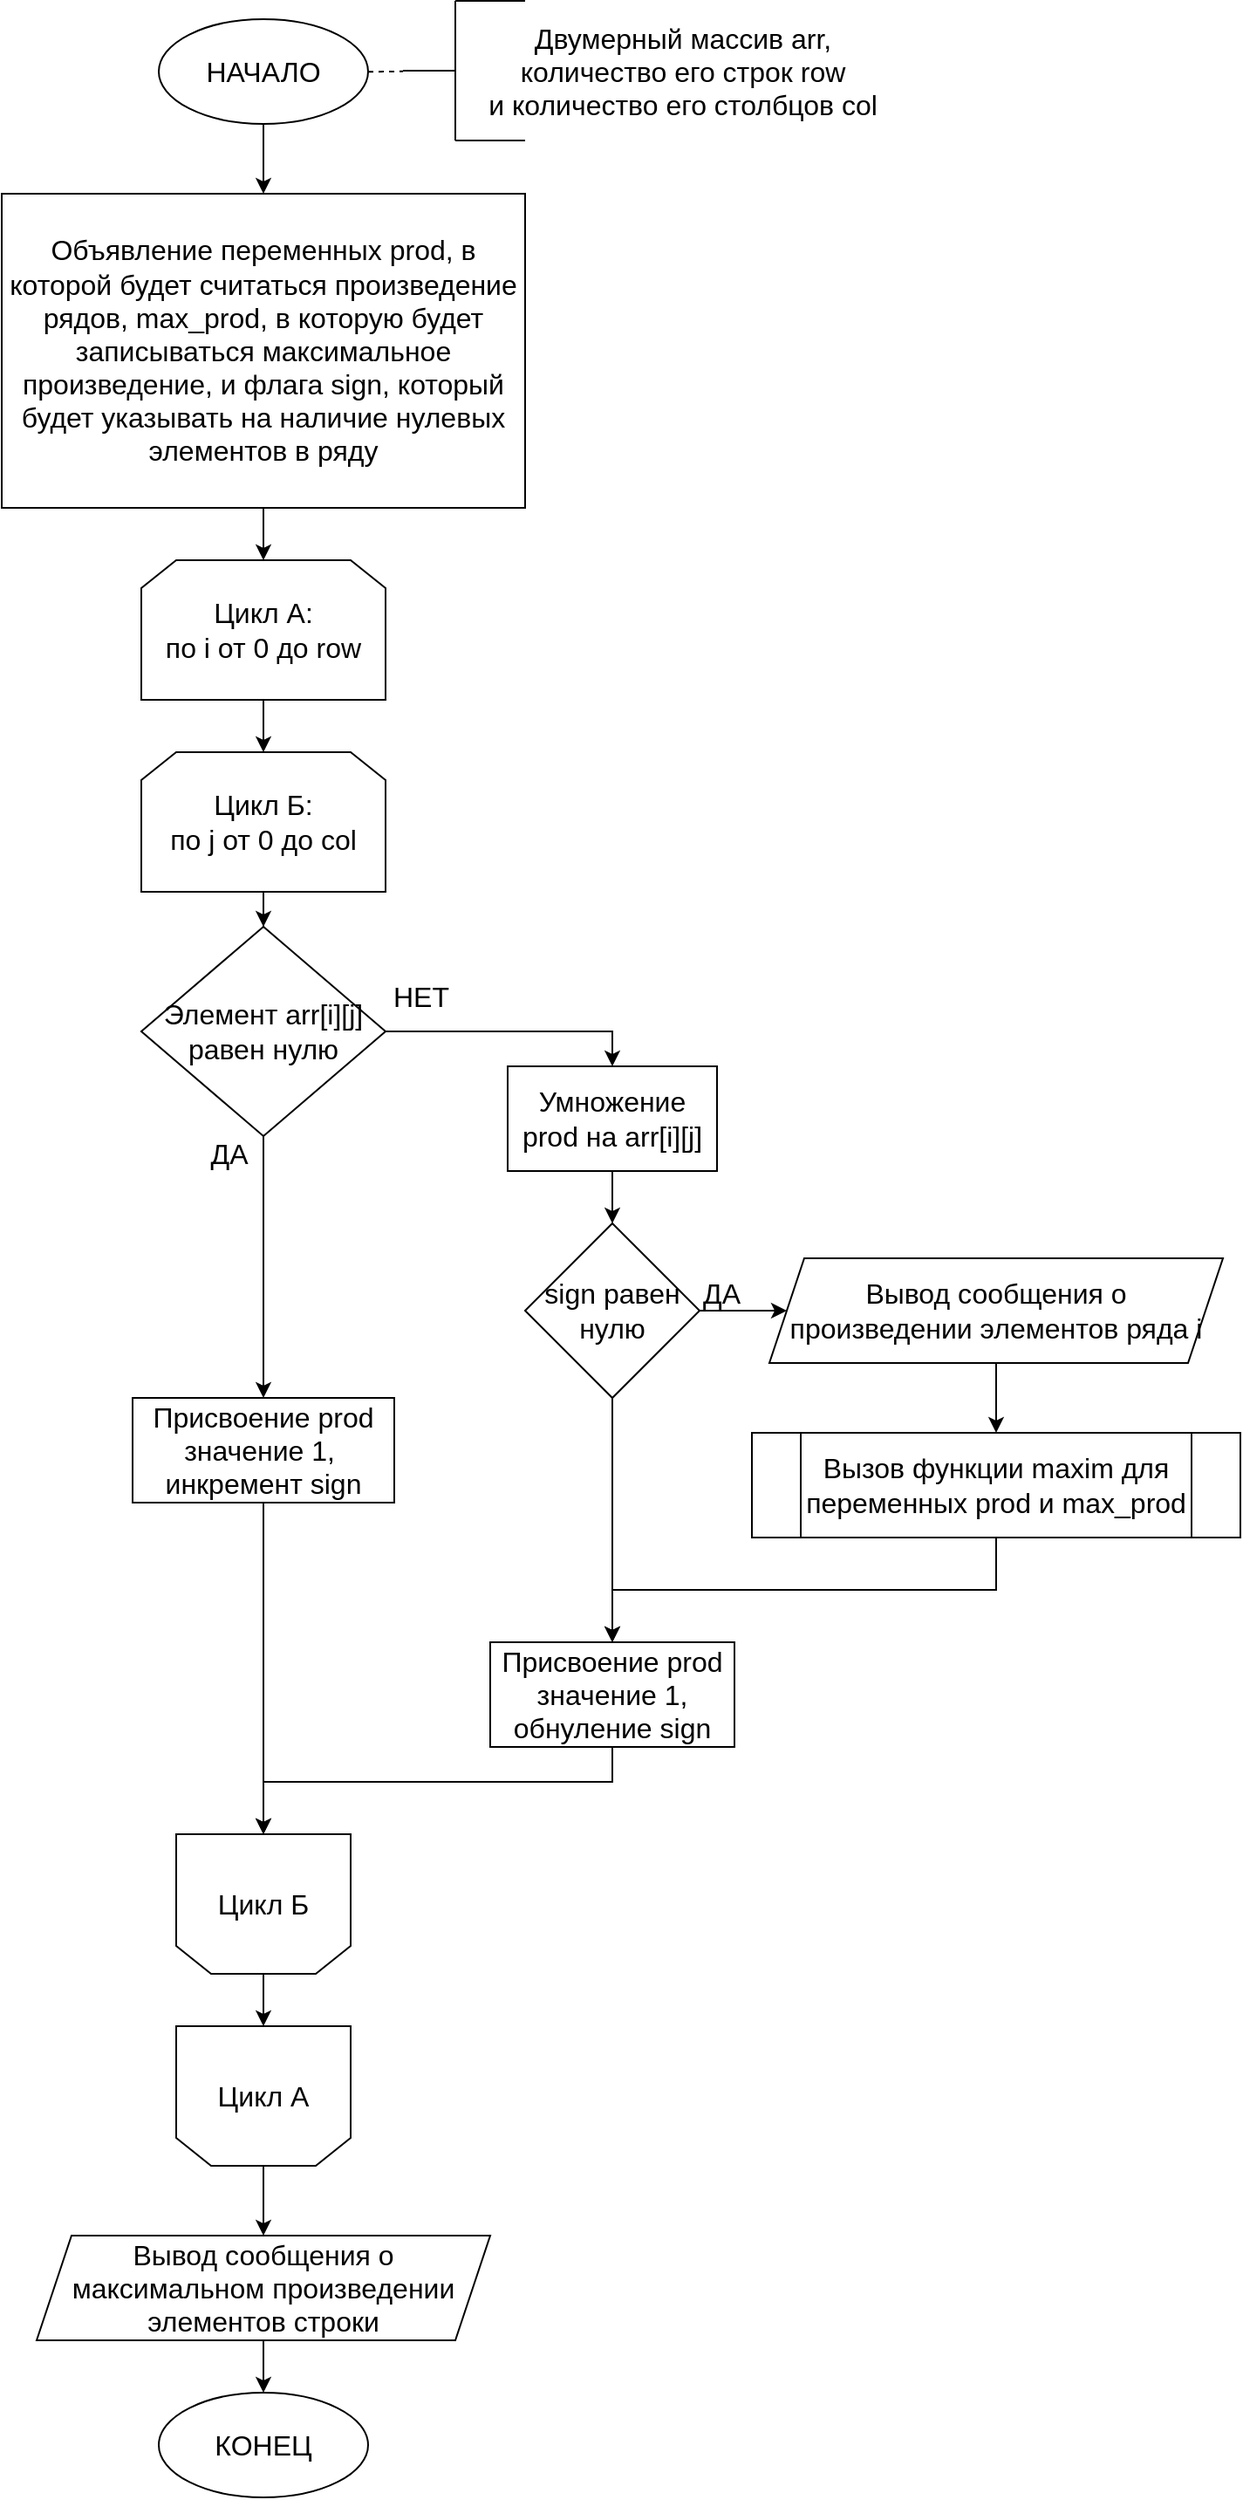 <mxfile version="17.4.2" type="device"><diagram id="umnA62CE3o8y1wt-5T4n" name="Страница 1"><mxGraphModel dx="918" dy="714" grid="1" gridSize="10" guides="1" tooltips="1" connect="1" arrows="1" fold="1" page="1" pageScale="1" pageWidth="1200" pageHeight="1920" math="0" shadow="0"><root><mxCell id="0"/><mxCell id="1" parent="0"/><mxCell id="RZT3doRDdRW4gQC2MWlt-10" value="" style="edgeStyle=orthogonalEdgeStyle;rounded=0;orthogonalLoop=1;jettySize=auto;html=1;fontSize=16;" edge="1" parent="1" source="RZT3doRDdRW4gQC2MWlt-1" target="RZT3doRDdRW4gQC2MWlt-9"><mxGeometry relative="1" as="geometry"/></mxCell><mxCell id="RZT3doRDdRW4gQC2MWlt-1" value="НАЧАЛО" style="ellipse;whiteSpace=wrap;html=1;fontSize=16;" vertex="1" parent="1"><mxGeometry x="450" y="60" width="120" height="60" as="geometry"/></mxCell><mxCell id="RZT3doRDdRW4gQC2MWlt-3" value="Двумерный массив arr,&lt;br&gt;&amp;nbsp;количество его строк row&amp;nbsp;&lt;br&gt;и количество его столбцов col" style="text;html=1;align=center;verticalAlign=middle;resizable=0;points=[];autosize=1;strokeColor=none;fillColor=none;fontSize=16;" vertex="1" parent="1"><mxGeometry x="630" y="60.0" width="240" height="60" as="geometry"/></mxCell><mxCell id="RZT3doRDdRW4gQC2MWlt-4" value="" style="endArrow=none;html=1;rounded=0;fontSize=16;" edge="1" parent="1"><mxGeometry width="50" height="50" relative="1" as="geometry"><mxPoint x="620" y="89.5" as="sourcePoint"/><mxPoint x="590" y="89.5" as="targetPoint"/></mxGeometry></mxCell><mxCell id="RZT3doRDdRW4gQC2MWlt-5" value="" style="endArrow=none;html=1;rounded=0;fontSize=16;" edge="1" parent="1"><mxGeometry width="50" height="50" relative="1" as="geometry"><mxPoint x="620" y="129.5" as="sourcePoint"/><mxPoint x="620" y="49.5" as="targetPoint"/></mxGeometry></mxCell><mxCell id="RZT3doRDdRW4gQC2MWlt-6" value="" style="endArrow=none;html=1;rounded=0;fontSize=16;" edge="1" parent="1"><mxGeometry width="50" height="50" relative="1" as="geometry"><mxPoint x="660" y="49.5" as="sourcePoint"/><mxPoint x="620" y="49.5" as="targetPoint"/></mxGeometry></mxCell><mxCell id="RZT3doRDdRW4gQC2MWlt-7" value="" style="endArrow=none;html=1;rounded=0;fontSize=16;" edge="1" parent="1"><mxGeometry width="50" height="50" relative="1" as="geometry"><mxPoint x="660" y="129.5" as="sourcePoint"/><mxPoint x="620" y="129.5" as="targetPoint"/></mxGeometry></mxCell><mxCell id="RZT3doRDdRW4gQC2MWlt-8" value="" style="endArrow=none;dashed=1;html=1;rounded=0;exitX=1;exitY=0.5;exitDx=0;exitDy=0;" edge="1" parent="1"><mxGeometry width="50" height="50" relative="1" as="geometry"><mxPoint x="570" y="90.14" as="sourcePoint"/><mxPoint x="590" y="89.9" as="targetPoint"/></mxGeometry></mxCell><mxCell id="RZT3doRDdRW4gQC2MWlt-12" style="edgeStyle=orthogonalEdgeStyle;rounded=0;orthogonalLoop=1;jettySize=auto;html=1;entryX=0.5;entryY=0;entryDx=0;entryDy=0;fontSize=16;" edge="1" parent="1" source="RZT3doRDdRW4gQC2MWlt-9" target="RZT3doRDdRW4gQC2MWlt-11"><mxGeometry relative="1" as="geometry"/></mxCell><mxCell id="RZT3doRDdRW4gQC2MWlt-9" value="Объявление переменных prod, в которой будет считаться произведение рядов, max_prod, в которую будет записываться максимальное произведение, и флага sign, который будет указывать на наличие нулевых элементов в ряду" style="whiteSpace=wrap;html=1;fontSize=16;" vertex="1" parent="1"><mxGeometry x="360" y="160" width="300" height="180" as="geometry"/></mxCell><mxCell id="RZT3doRDdRW4gQC2MWlt-14" value="" style="edgeStyle=orthogonalEdgeStyle;rounded=0;orthogonalLoop=1;jettySize=auto;html=1;fontSize=16;" edge="1" parent="1" source="RZT3doRDdRW4gQC2MWlt-11" target="RZT3doRDdRW4gQC2MWlt-13"><mxGeometry relative="1" as="geometry"/></mxCell><mxCell id="RZT3doRDdRW4gQC2MWlt-11" value="Цикл А:&lt;br&gt;по i от 0 до row" style="shape=loopLimit;whiteSpace=wrap;html=1;fontSize=16;" vertex="1" parent="1"><mxGeometry x="440" y="370" width="140" height="80" as="geometry"/></mxCell><mxCell id="RZT3doRDdRW4gQC2MWlt-16" value="" style="edgeStyle=orthogonalEdgeStyle;rounded=0;orthogonalLoop=1;jettySize=auto;html=1;fontSize=16;" edge="1" parent="1" source="RZT3doRDdRW4gQC2MWlt-13" target="RZT3doRDdRW4gQC2MWlt-15"><mxGeometry relative="1" as="geometry"/></mxCell><mxCell id="RZT3doRDdRW4gQC2MWlt-13" value="Цикл Б:&lt;br&gt;по j от 0 до col" style="shape=loopLimit;whiteSpace=wrap;html=1;fontSize=16;" vertex="1" parent="1"><mxGeometry x="440" y="480" width="140" height="80" as="geometry"/></mxCell><mxCell id="RZT3doRDdRW4gQC2MWlt-26" style="edgeStyle=orthogonalEdgeStyle;rounded=0;orthogonalLoop=1;jettySize=auto;html=1;entryX=0.5;entryY=0;entryDx=0;entryDy=0;fontSize=16;" edge="1" parent="1" source="RZT3doRDdRW4gQC2MWlt-15" target="RZT3doRDdRW4gQC2MWlt-18"><mxGeometry relative="1" as="geometry"/></mxCell><mxCell id="RZT3doRDdRW4gQC2MWlt-27" style="edgeStyle=orthogonalEdgeStyle;rounded=0;orthogonalLoop=1;jettySize=auto;html=1;entryX=0.5;entryY=0;entryDx=0;entryDy=0;fontSize=16;" edge="1" parent="1" source="RZT3doRDdRW4gQC2MWlt-15" target="RZT3doRDdRW4gQC2MWlt-23"><mxGeometry relative="1" as="geometry"/></mxCell><mxCell id="RZT3doRDdRW4gQC2MWlt-15" value="Элемент arr[i][j] равен нулю" style="rhombus;whiteSpace=wrap;html=1;fontSize=16;" vertex="1" parent="1"><mxGeometry x="440" y="580" width="140" height="120" as="geometry"/></mxCell><mxCell id="RZT3doRDdRW4gQC2MWlt-22" style="edgeStyle=orthogonalEdgeStyle;rounded=0;orthogonalLoop=1;jettySize=auto;html=1;entryX=0.5;entryY=1;entryDx=0;entryDy=0;fontSize=16;" edge="1" parent="1" source="RZT3doRDdRW4gQC2MWlt-18" target="RZT3doRDdRW4gQC2MWlt-21"><mxGeometry relative="1" as="geometry"/></mxCell><mxCell id="RZT3doRDdRW4gQC2MWlt-18" value="Присвоение prod значение 1,&amp;nbsp;&lt;br&gt;инкремент sign" style="whiteSpace=wrap;html=1;fontSize=16;" vertex="1" parent="1"><mxGeometry x="435" y="850" width="150" height="60" as="geometry"/></mxCell><mxCell id="RZT3doRDdRW4gQC2MWlt-20" value="ДА" style="text;html=1;align=center;verticalAlign=middle;resizable=0;points=[];autosize=1;strokeColor=none;fillColor=none;fontSize=16;" vertex="1" parent="1"><mxGeometry x="470" y="700" width="40" height="20" as="geometry"/></mxCell><mxCell id="RZT3doRDdRW4gQC2MWlt-45" value="" style="edgeStyle=orthogonalEdgeStyle;rounded=0;orthogonalLoop=1;jettySize=auto;html=1;fontSize=16;" edge="1" parent="1" source="RZT3doRDdRW4gQC2MWlt-21" target="RZT3doRDdRW4gQC2MWlt-44"><mxGeometry relative="1" as="geometry"/></mxCell><mxCell id="RZT3doRDdRW4gQC2MWlt-21" value="Цикл Б" style="shape=loopLimit;whiteSpace=wrap;html=1;fontSize=16;direction=west;" vertex="1" parent="1"><mxGeometry x="460" y="1100" width="100" height="80" as="geometry"/></mxCell><mxCell id="RZT3doRDdRW4gQC2MWlt-29" value="" style="edgeStyle=orthogonalEdgeStyle;rounded=0;orthogonalLoop=1;jettySize=auto;html=1;fontSize=16;" edge="1" parent="1" source="RZT3doRDdRW4gQC2MWlt-23" target="RZT3doRDdRW4gQC2MWlt-28"><mxGeometry relative="1" as="geometry"/></mxCell><mxCell id="RZT3doRDdRW4gQC2MWlt-23" value="Умножение prod на arr[i][j]" style="whiteSpace=wrap;html=1;fontSize=16;" vertex="1" parent="1"><mxGeometry x="650" y="660" width="120" height="60" as="geometry"/></mxCell><mxCell id="RZT3doRDdRW4gQC2MWlt-25" value="НЕТ" style="text;html=1;align=center;verticalAlign=middle;resizable=0;points=[];autosize=1;strokeColor=none;fillColor=none;fontSize=16;" vertex="1" parent="1"><mxGeometry x="575" y="610" width="50" height="20" as="geometry"/></mxCell><mxCell id="RZT3doRDdRW4gQC2MWlt-33" style="edgeStyle=orthogonalEdgeStyle;rounded=0;orthogonalLoop=1;jettySize=auto;html=1;entryX=0;entryY=0.5;entryDx=0;entryDy=0;fontSize=16;" edge="1" parent="1" source="RZT3doRDdRW4gQC2MWlt-28" target="RZT3doRDdRW4gQC2MWlt-30"><mxGeometry relative="1" as="geometry"/></mxCell><mxCell id="RZT3doRDdRW4gQC2MWlt-40" value="" style="edgeStyle=orthogonalEdgeStyle;rounded=0;orthogonalLoop=1;jettySize=auto;html=1;fontSize=16;" edge="1" parent="1" source="RZT3doRDdRW4gQC2MWlt-28" target="RZT3doRDdRW4gQC2MWlt-39"><mxGeometry relative="1" as="geometry"/></mxCell><mxCell id="RZT3doRDdRW4gQC2MWlt-28" value="sign равен нулю" style="rhombus;whiteSpace=wrap;html=1;fontSize=16;" vertex="1" parent="1"><mxGeometry x="660" y="750" width="100" height="100" as="geometry"/></mxCell><mxCell id="RZT3doRDdRW4gQC2MWlt-37" style="edgeStyle=orthogonalEdgeStyle;rounded=0;orthogonalLoop=1;jettySize=auto;html=1;entryX=0.5;entryY=0;entryDx=0;entryDy=0;fontSize=16;" edge="1" parent="1" source="RZT3doRDdRW4gQC2MWlt-30" target="RZT3doRDdRW4gQC2MWlt-36"><mxGeometry relative="1" as="geometry"/></mxCell><mxCell id="RZT3doRDdRW4gQC2MWlt-30" value="Вывод сообщения о произведении элементов ряда i" style="shape=parallelogram;perimeter=parallelogramPerimeter;whiteSpace=wrap;html=1;fixedSize=1;fontSize=16;" vertex="1" parent="1"><mxGeometry x="800" y="770" width="260" height="60" as="geometry"/></mxCell><mxCell id="RZT3doRDdRW4gQC2MWlt-34" value="&amp;nbsp;ДА" style="text;html=1;align=center;verticalAlign=middle;resizable=0;points=[];autosize=1;strokeColor=none;fillColor=none;fontSize=16;" vertex="1" parent="1"><mxGeometry x="750" y="780" width="40" height="20" as="geometry"/></mxCell><mxCell id="RZT3doRDdRW4gQC2MWlt-42" style="edgeStyle=orthogonalEdgeStyle;rounded=0;orthogonalLoop=1;jettySize=auto;html=1;fontSize=16;" edge="1" parent="1" source="RZT3doRDdRW4gQC2MWlt-36" target="RZT3doRDdRW4gQC2MWlt-39"><mxGeometry relative="1" as="geometry"><Array as="points"><mxPoint x="930" y="960"/><mxPoint x="710" y="960"/></Array></mxGeometry></mxCell><mxCell id="RZT3doRDdRW4gQC2MWlt-36" value="Вызов функции maxim для переменных prod и max_prod" style="shape=process;whiteSpace=wrap;html=1;backgroundOutline=1;fontSize=16;" vertex="1" parent="1"><mxGeometry x="790" y="870" width="280" height="60" as="geometry"/></mxCell><mxCell id="RZT3doRDdRW4gQC2MWlt-43" style="edgeStyle=orthogonalEdgeStyle;rounded=0;orthogonalLoop=1;jettySize=auto;html=1;entryX=0.5;entryY=1;entryDx=0;entryDy=0;fontSize=16;" edge="1" parent="1" source="RZT3doRDdRW4gQC2MWlt-39" target="RZT3doRDdRW4gQC2MWlt-21"><mxGeometry relative="1" as="geometry"><Array as="points"><mxPoint x="710" y="1070"/><mxPoint x="510" y="1070"/></Array></mxGeometry></mxCell><mxCell id="RZT3doRDdRW4gQC2MWlt-39" value="Присвоение prod значение 1, обнуление sign" style="whiteSpace=wrap;html=1;fontSize=16;" vertex="1" parent="1"><mxGeometry x="640" y="990" width="140" height="60" as="geometry"/></mxCell><mxCell id="RZT3doRDdRW4gQC2MWlt-47" style="edgeStyle=orthogonalEdgeStyle;rounded=0;orthogonalLoop=1;jettySize=auto;html=1;fontSize=16;" edge="1" parent="1" source="RZT3doRDdRW4gQC2MWlt-44" target="RZT3doRDdRW4gQC2MWlt-46"><mxGeometry relative="1" as="geometry"/></mxCell><mxCell id="RZT3doRDdRW4gQC2MWlt-44" value="Цикл А" style="shape=loopLimit;whiteSpace=wrap;html=1;fontSize=16;direction=west;" vertex="1" parent="1"><mxGeometry x="460" y="1210" width="100" height="80" as="geometry"/></mxCell><mxCell id="RZT3doRDdRW4gQC2MWlt-49" value="" style="edgeStyle=orthogonalEdgeStyle;rounded=0;orthogonalLoop=1;jettySize=auto;html=1;fontSize=16;" edge="1" parent="1" source="RZT3doRDdRW4gQC2MWlt-46" target="RZT3doRDdRW4gQC2MWlt-48"><mxGeometry relative="1" as="geometry"/></mxCell><mxCell id="RZT3doRDdRW4gQC2MWlt-46" value="Вывод сообщения о максимальном произведении элементов строки" style="shape=parallelogram;perimeter=parallelogramPerimeter;whiteSpace=wrap;html=1;fixedSize=1;fontSize=16;" vertex="1" parent="1"><mxGeometry x="380" y="1330" width="260" height="60" as="geometry"/></mxCell><mxCell id="RZT3doRDdRW4gQC2MWlt-48" value="КОНЕЦ" style="ellipse;whiteSpace=wrap;html=1;fontSize=16;" vertex="1" parent="1"><mxGeometry x="450" y="1420" width="120" height="60" as="geometry"/></mxCell></root></mxGraphModel></diagram></mxfile>
